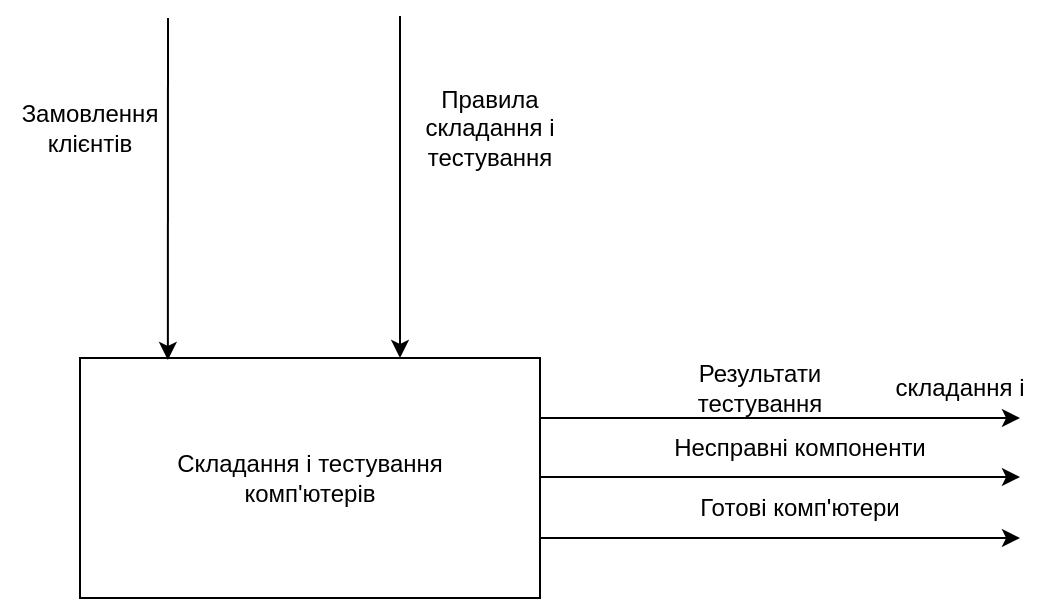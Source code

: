 <mxfile version="24.7.10">
  <diagram name="Page-1" id="c5jP8hc9qv9p4bJPvDs9">
    <mxGraphModel dx="1155" dy="672" grid="1" gridSize="10" guides="1" tooltips="1" connect="1" arrows="1" fold="1" page="1" pageScale="1" pageWidth="827" pageHeight="1169" math="0" shadow="0">
      <root>
        <mxCell id="0" />
        <mxCell id="1" parent="0" />
        <mxCell id="sIQjRlm8cEmjDpu98lu_-2" value="Складання і тестування&lt;div&gt;комп&#39;ютерів&lt;/div&gt;" style="whiteSpace=wrap;html=1;align=center;labelBackgroundColor=none;" vertex="1" parent="1">
          <mxGeometry x="280" y="250" width="230" height="120" as="geometry" />
        </mxCell>
        <mxCell id="sIQjRlm8cEmjDpu98lu_-31" value="" style="endArrow=classic;html=1;rounded=0;entryX=0.191;entryY=0.008;entryDx=0;entryDy=0;entryPerimeter=0;" edge="1" parent="1" target="sIQjRlm8cEmjDpu98lu_-2">
          <mxGeometry width="50" height="50" relative="1" as="geometry">
            <mxPoint x="324" y="80" as="sourcePoint" />
            <mxPoint x="440" y="320" as="targetPoint" />
          </mxGeometry>
        </mxCell>
        <mxCell id="sIQjRlm8cEmjDpu98lu_-32" value="" style="endArrow=classic;html=1;rounded=0;entryX=0.191;entryY=0.008;entryDx=0;entryDy=0;entryPerimeter=0;" edge="1" parent="1">
          <mxGeometry width="50" height="50" relative="1" as="geometry">
            <mxPoint x="440" y="79" as="sourcePoint" />
            <mxPoint x="440" y="250" as="targetPoint" />
          </mxGeometry>
        </mxCell>
        <mxCell id="sIQjRlm8cEmjDpu98lu_-33" value="" style="endArrow=classic;html=1;rounded=0;" edge="1" parent="1">
          <mxGeometry width="50" height="50" relative="1" as="geometry">
            <mxPoint x="510" y="280" as="sourcePoint" />
            <mxPoint x="750" y="280" as="targetPoint" />
          </mxGeometry>
        </mxCell>
        <mxCell id="sIQjRlm8cEmjDpu98lu_-35" value="" style="endArrow=classic;html=1;rounded=0;" edge="1" parent="1">
          <mxGeometry width="50" height="50" relative="1" as="geometry">
            <mxPoint x="510" y="309.5" as="sourcePoint" />
            <mxPoint x="750" y="309.5" as="targetPoint" />
          </mxGeometry>
        </mxCell>
        <mxCell id="sIQjRlm8cEmjDpu98lu_-38" value="" style="endArrow=classic;html=1;rounded=0;" edge="1" parent="1">
          <mxGeometry width="50" height="50" relative="1" as="geometry">
            <mxPoint x="510" y="340" as="sourcePoint" />
            <mxPoint x="750" y="340" as="targetPoint" />
          </mxGeometry>
        </mxCell>
        <mxCell id="sIQjRlm8cEmjDpu98lu_-39" value="Замовлення клієнтів" style="text;html=1;align=center;verticalAlign=middle;whiteSpace=wrap;rounded=0;" vertex="1" parent="1">
          <mxGeometry x="240" y="100" width="90" height="70" as="geometry" />
        </mxCell>
        <mxCell id="sIQjRlm8cEmjDpu98lu_-40" value="Правила складання і тестування" style="text;html=1;align=center;verticalAlign=middle;whiteSpace=wrap;rounded=0;" vertex="1" parent="1">
          <mxGeometry x="430" y="120" width="110" height="30" as="geometry" />
        </mxCell>
        <mxCell id="sIQjRlm8cEmjDpu98lu_-41" value="Несправні компоненти" style="text;html=1;align=center;verticalAlign=middle;whiteSpace=wrap;rounded=0;" vertex="1" parent="1">
          <mxGeometry x="560" y="280" width="160" height="30" as="geometry" />
        </mxCell>
        <mxCell id="sIQjRlm8cEmjDpu98lu_-42" value="Готові комп&#39;ютери" style="text;html=1;align=center;verticalAlign=middle;whiteSpace=wrap;rounded=0;" vertex="1" parent="1">
          <mxGeometry x="555" y="310" width="170" height="30" as="geometry" />
        </mxCell>
        <mxCell id="sIQjRlm8cEmjDpu98lu_-43" value="Результати тестування" style="text;html=1;align=center;verticalAlign=middle;whiteSpace=wrap;rounded=0;" vertex="1" parent="1">
          <mxGeometry x="590" y="250" width="60" height="30" as="geometry" />
        </mxCell>
        <mxCell id="sIQjRlm8cEmjDpu98lu_-44" value="складання і" style="text;html=1;align=center;verticalAlign=middle;whiteSpace=wrap;rounded=0;" vertex="1" parent="1">
          <mxGeometry x="670" y="250" width="100" height="30" as="geometry" />
        </mxCell>
      </root>
    </mxGraphModel>
  </diagram>
</mxfile>
